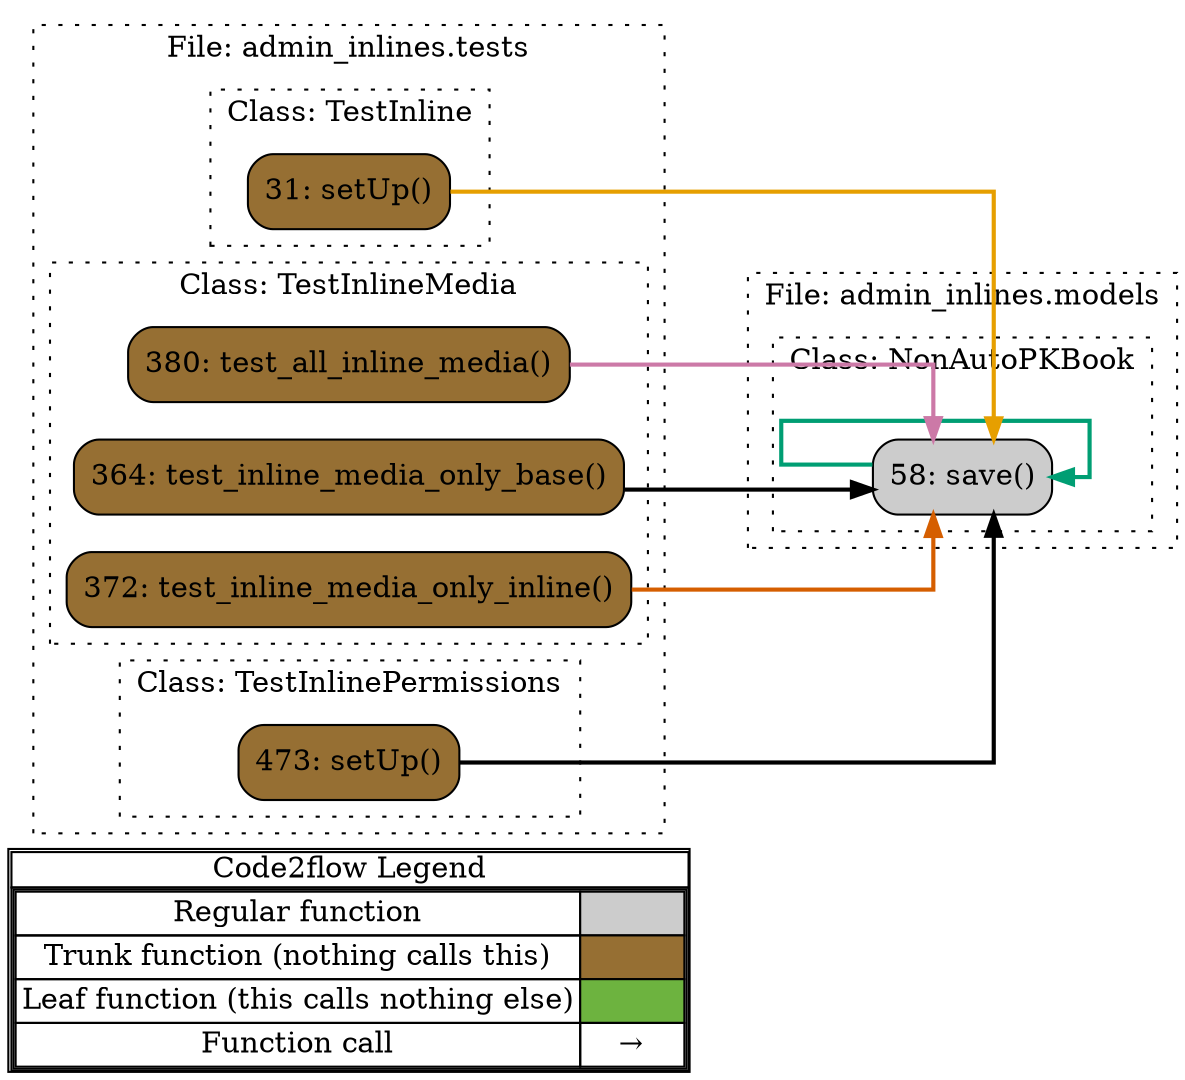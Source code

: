 digraph G {
concentrate=true;
splines="ortho";
rankdir="LR";
subgraph legend{
    rank = min;
    label = "legend";
    Legend [shape=none, margin=0, label = <
        <table cellspacing="0" cellpadding="0" border="1"><tr><td>Code2flow Legend</td></tr><tr><td>
        <table cellspacing="0">
        <tr><td>Regular function</td><td width="50px" bgcolor='#cccccc'></td></tr>
        <tr><td>Trunk function (nothing calls this)</td><td bgcolor='#966F33'></td></tr>
        <tr><td>Leaf function (this calls nothing else)</td><td bgcolor='#6db33f'></td></tr>
        <tr><td>Function call</td><td><font color='black'>&#8594;</font></td></tr>
        </table></td></tr></table>
        >];
}node_6cbf37a3 [label="58: save()" name="admin_inlines.models::NonAutoPKBook.save" shape="rect" style="rounded,filled" fillcolor="#cccccc" ];
node_c832fa99 [label="31: setUp()" name="admin_inlines.tests::TestInline.setUp" shape="rect" style="rounded,filled" fillcolor="#966F33" ];
node_1fa09ae7 [label="380: test_all_inline_media()" name="admin_inlines.tests::TestInlineMedia.test_all_inline_media" shape="rect" style="rounded,filled" fillcolor="#966F33" ];
node_14af2ab8 [label="364: test_inline_media_only_base()" name="admin_inlines.tests::TestInlineMedia.test_inline_media_only_base" shape="rect" style="rounded,filled" fillcolor="#966F33" ];
node_5c854626 [label="372: test_inline_media_only_inline()" name="admin_inlines.tests::TestInlineMedia.test_inline_media_only_inline" shape="rect" style="rounded,filled" fillcolor="#966F33" ];
node_66f6b568 [label="473: setUp()" name="admin_inlines.tests::TestInlinePermissions.setUp" shape="rect" style="rounded,filled" fillcolor="#966F33" ];
node_6cbf37a3 -> node_6cbf37a3 [color="#009E73" penwidth="2"];
node_c832fa99 -> node_6cbf37a3 [color="#E69F00" penwidth="2"];
node_c832fa99 -> node_6cbf37a3 [color="#E69F00" penwidth="2"];
node_1fa09ae7 -> node_6cbf37a3 [color="#CC79A7" penwidth="2"];
node_1fa09ae7 -> node_6cbf37a3 [color="#CC79A7" penwidth="2"];
node_14af2ab8 -> node_6cbf37a3 [color="#000000" penwidth="2"];
node_14af2ab8 -> node_6cbf37a3 [color="#000000" penwidth="2"];
node_5c854626 -> node_6cbf37a3 [color="#D55E00" penwidth="2"];
node_5c854626 -> node_6cbf37a3 [color="#D55E00" penwidth="2"];
node_66f6b568 -> node_6cbf37a3 [color="#000000" penwidth="2"];
subgraph cluster_0b1d3c38 {
    label="File: admin_inlines.models";
    name="admin_inlines.models";
    style="filled";
    graph[style=dotted];
    subgraph cluster_a9fea7bb {
        node_6cbf37a3;
        label="Class: NonAutoPKBook";
        name="NonAutoPKBook";
        style="filled";
        graph[style=dotted];
    };
};
subgraph cluster_56012234 {
    label="File: admin_inlines.tests";
    name="admin_inlines.tests";
    style="filled";
    graph[style=dotted];
    subgraph cluster_45ae841a {
        node_c832fa99;
        label="Class: TestInline";
        name="TestInline";
        style="filled";
        graph[style=dotted];
    };
    subgraph cluster_7bfa5c23 {
        node_14af2ab8 node_5c854626 node_1fa09ae7;
        label="Class: TestInlineMedia";
        name="TestInlineMedia";
        style="filled";
        graph[style=dotted];
    };
    subgraph cluster_2ce7af29 {
        node_66f6b568;
        label="Class: TestInlinePermissions";
        name="TestInlinePermissions";
        style="filled";
        graph[style=dotted];
    };
};
}
